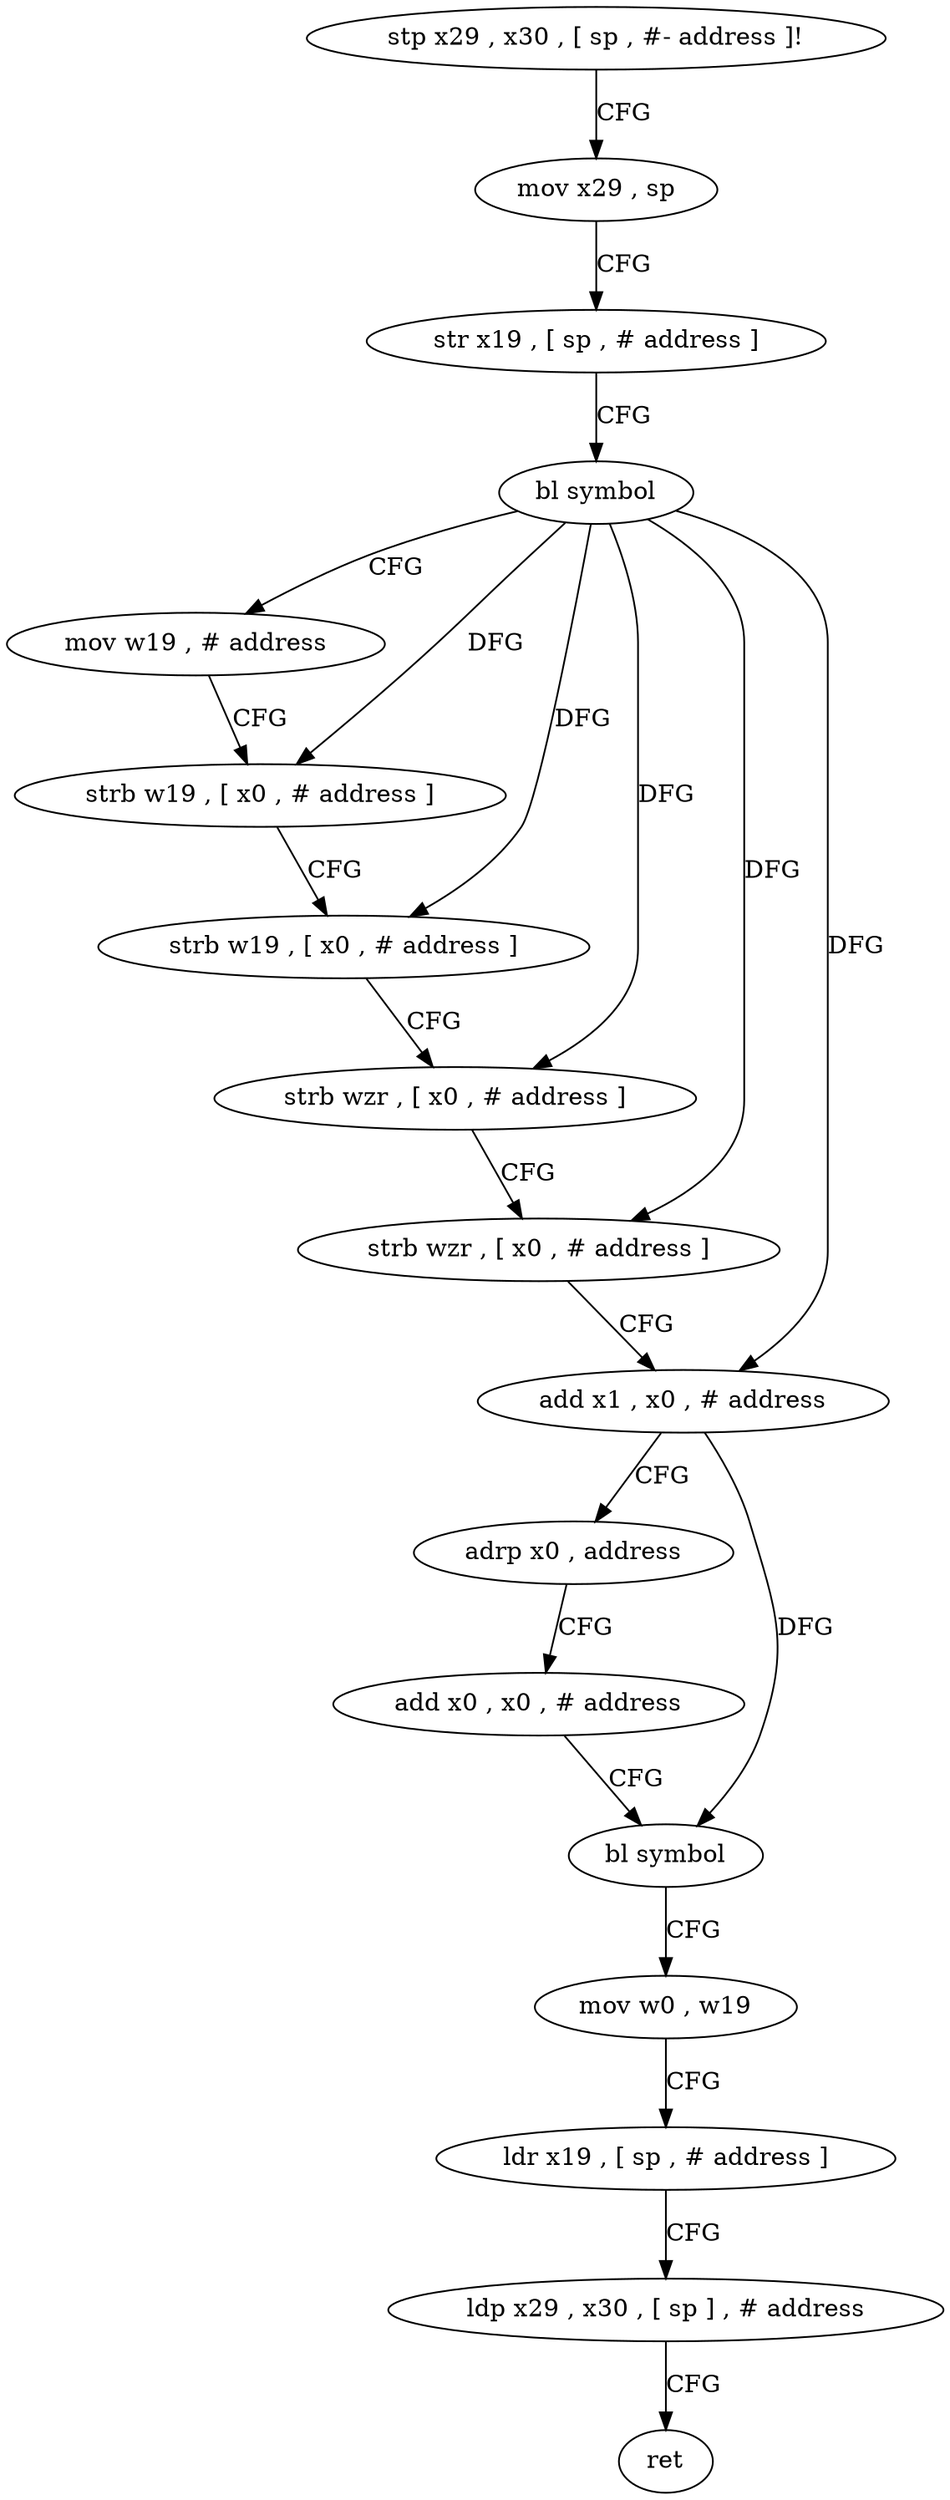 digraph "func" {
"4257172" [label = "stp x29 , x30 , [ sp , #- address ]!" ]
"4257176" [label = "mov x29 , sp" ]
"4257180" [label = "str x19 , [ sp , # address ]" ]
"4257184" [label = "bl symbol" ]
"4257188" [label = "mov w19 , # address" ]
"4257192" [label = "strb w19 , [ x0 , # address ]" ]
"4257196" [label = "strb w19 , [ x0 , # address ]" ]
"4257200" [label = "strb wzr , [ x0 , # address ]" ]
"4257204" [label = "strb wzr , [ x0 , # address ]" ]
"4257208" [label = "add x1 , x0 , # address" ]
"4257212" [label = "adrp x0 , address" ]
"4257216" [label = "add x0 , x0 , # address" ]
"4257220" [label = "bl symbol" ]
"4257224" [label = "mov w0 , w19" ]
"4257228" [label = "ldr x19 , [ sp , # address ]" ]
"4257232" [label = "ldp x29 , x30 , [ sp ] , # address" ]
"4257236" [label = "ret" ]
"4257172" -> "4257176" [ label = "CFG" ]
"4257176" -> "4257180" [ label = "CFG" ]
"4257180" -> "4257184" [ label = "CFG" ]
"4257184" -> "4257188" [ label = "CFG" ]
"4257184" -> "4257192" [ label = "DFG" ]
"4257184" -> "4257196" [ label = "DFG" ]
"4257184" -> "4257200" [ label = "DFG" ]
"4257184" -> "4257204" [ label = "DFG" ]
"4257184" -> "4257208" [ label = "DFG" ]
"4257188" -> "4257192" [ label = "CFG" ]
"4257192" -> "4257196" [ label = "CFG" ]
"4257196" -> "4257200" [ label = "CFG" ]
"4257200" -> "4257204" [ label = "CFG" ]
"4257204" -> "4257208" [ label = "CFG" ]
"4257208" -> "4257212" [ label = "CFG" ]
"4257208" -> "4257220" [ label = "DFG" ]
"4257212" -> "4257216" [ label = "CFG" ]
"4257216" -> "4257220" [ label = "CFG" ]
"4257220" -> "4257224" [ label = "CFG" ]
"4257224" -> "4257228" [ label = "CFG" ]
"4257228" -> "4257232" [ label = "CFG" ]
"4257232" -> "4257236" [ label = "CFG" ]
}
